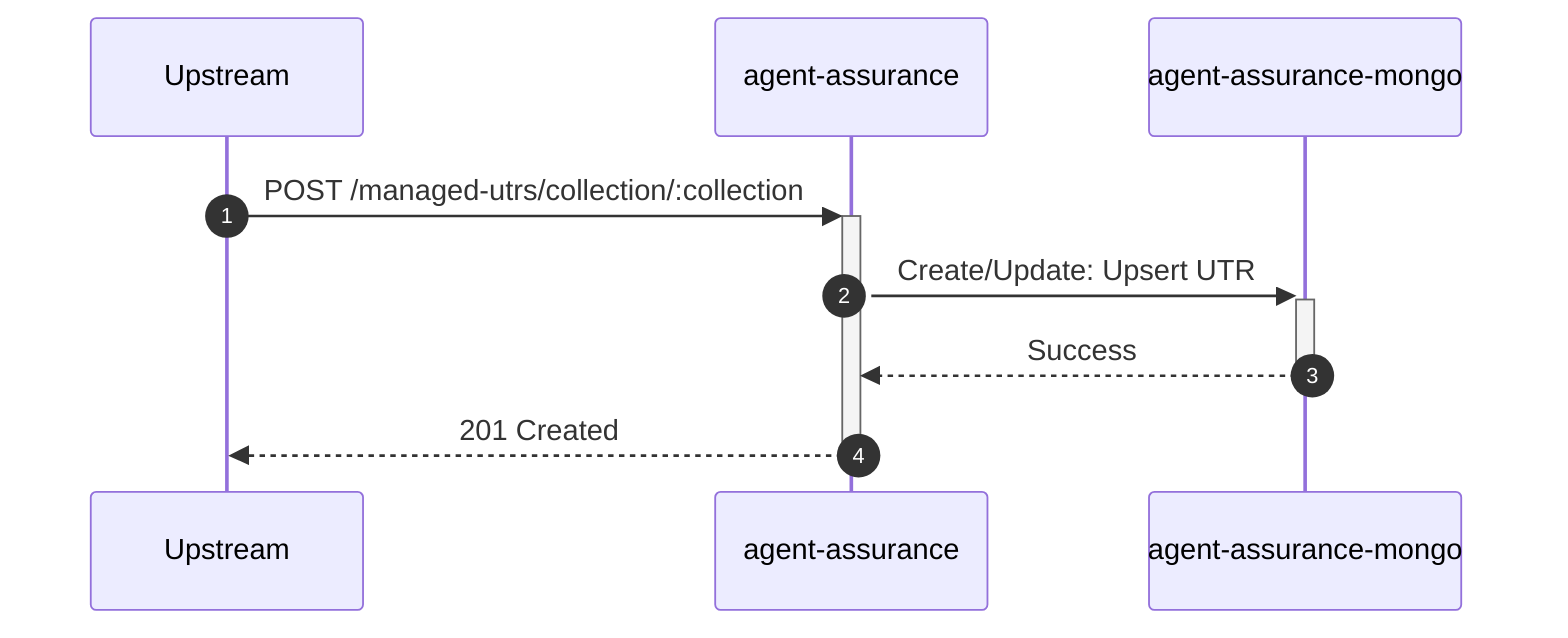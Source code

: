 sequenceDiagram
    autonumber
    participant Upstream
    participant agent-assurance
    participant agent-assurance-mongo

    Upstream->>+agent-assurance: POST /managed-utrs/collection/:collection
    agent-assurance->>+agent-assurance-mongo: Create/Update: Upsert UTR
    agent-assurance-mongo-->>-agent-assurance: Success
    agent-assurance-->>-Upstream: 201 Created
